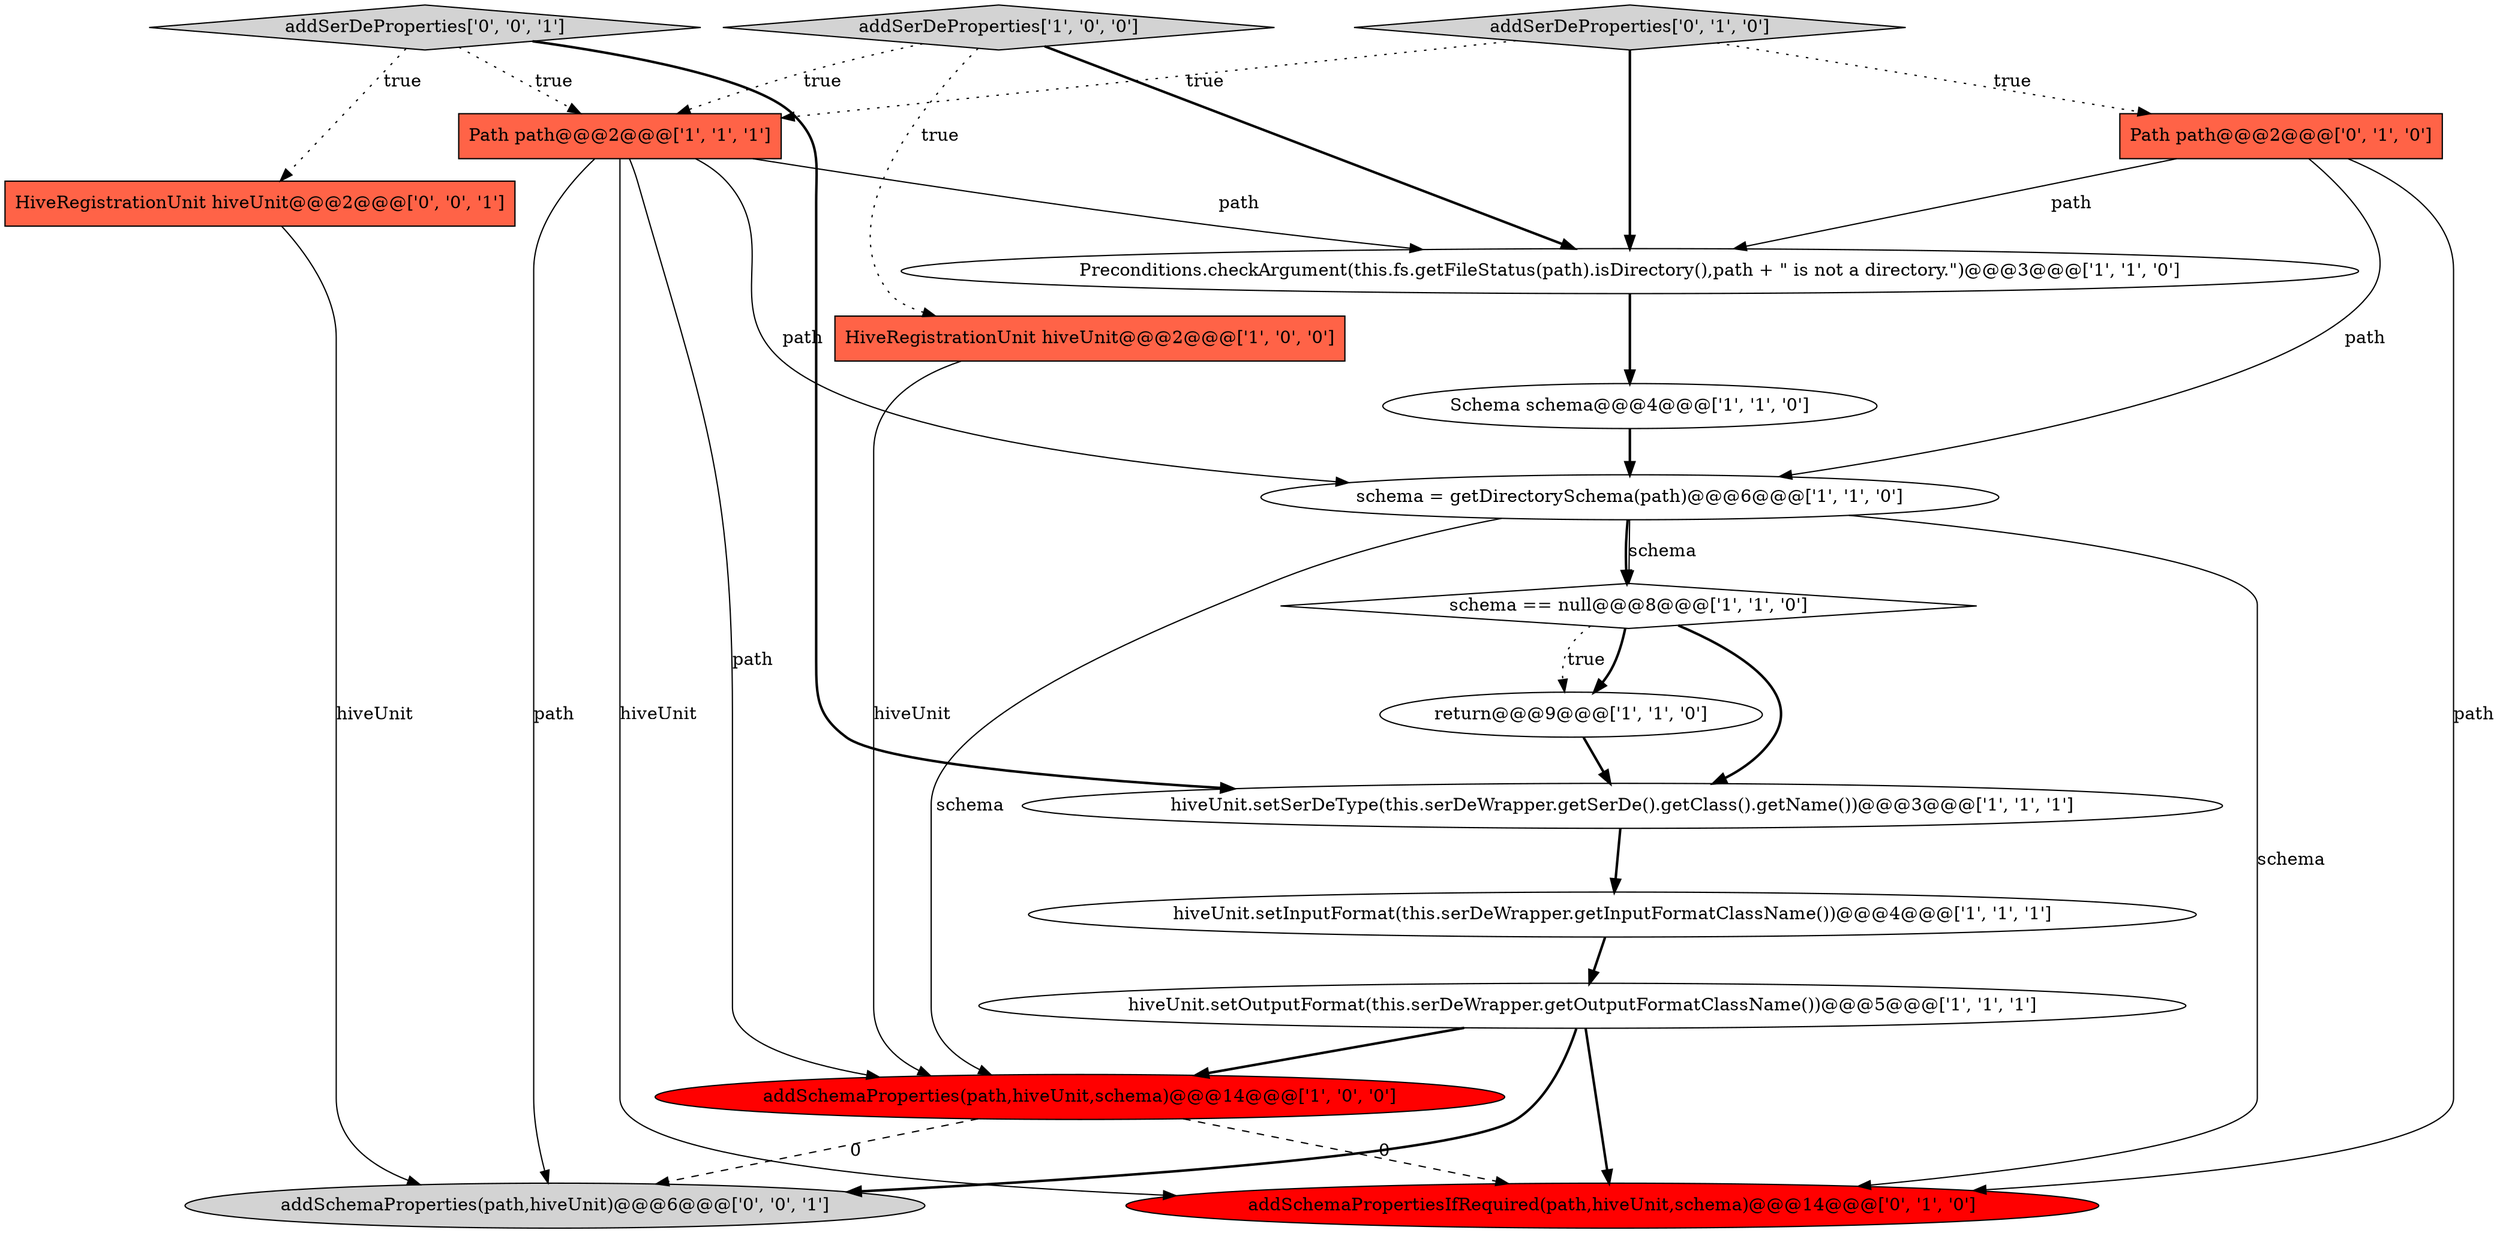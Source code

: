 digraph {
0 [style = filled, label = "schema == null@@@8@@@['1', '1', '0']", fillcolor = white, shape = diamond image = "AAA0AAABBB1BBB"];
9 [style = filled, label = "Path path@@@2@@@['1', '1', '1']", fillcolor = tomato, shape = box image = "AAA0AAABBB1BBB"];
12 [style = filled, label = "addSchemaPropertiesIfRequired(path,hiveUnit,schema)@@@14@@@['0', '1', '0']", fillcolor = red, shape = ellipse image = "AAA1AAABBB2BBB"];
13 [style = filled, label = "Path path@@@2@@@['0', '1', '0']", fillcolor = tomato, shape = box image = "AAA0AAABBB2BBB"];
4 [style = filled, label = "Schema schema@@@4@@@['1', '1', '0']", fillcolor = white, shape = ellipse image = "AAA0AAABBB1BBB"];
5 [style = filled, label = "hiveUnit.setSerDeType(this.serDeWrapper.getSerDe().getClass().getName())@@@3@@@['1', '1', '1']", fillcolor = white, shape = ellipse image = "AAA0AAABBB1BBB"];
11 [style = filled, label = "schema = getDirectorySchema(path)@@@6@@@['1', '1', '0']", fillcolor = white, shape = ellipse image = "AAA0AAABBB1BBB"];
10 [style = filled, label = "Preconditions.checkArgument(this.fs.getFileStatus(path).isDirectory(),path + \" is not a directory.\")@@@3@@@['1', '1', '0']", fillcolor = white, shape = ellipse image = "AAA0AAABBB1BBB"];
15 [style = filled, label = "HiveRegistrationUnit hiveUnit@@@2@@@['0', '0', '1']", fillcolor = tomato, shape = box image = "AAA0AAABBB3BBB"];
16 [style = filled, label = "addSerDeProperties['0', '0', '1']", fillcolor = lightgray, shape = diamond image = "AAA0AAABBB3BBB"];
17 [style = filled, label = "addSchemaProperties(path,hiveUnit)@@@6@@@['0', '0', '1']", fillcolor = lightgray, shape = ellipse image = "AAA0AAABBB3BBB"];
3 [style = filled, label = "hiveUnit.setOutputFormat(this.serDeWrapper.getOutputFormatClassName())@@@5@@@['1', '1', '1']", fillcolor = white, shape = ellipse image = "AAA0AAABBB1BBB"];
2 [style = filled, label = "hiveUnit.setInputFormat(this.serDeWrapper.getInputFormatClassName())@@@4@@@['1', '1', '1']", fillcolor = white, shape = ellipse image = "AAA0AAABBB1BBB"];
8 [style = filled, label = "addSchemaProperties(path,hiveUnit,schema)@@@14@@@['1', '0', '0']", fillcolor = red, shape = ellipse image = "AAA1AAABBB1BBB"];
14 [style = filled, label = "addSerDeProperties['0', '1', '0']", fillcolor = lightgray, shape = diamond image = "AAA0AAABBB2BBB"];
6 [style = filled, label = "addSerDeProperties['1', '0', '0']", fillcolor = lightgray, shape = diamond image = "AAA0AAABBB1BBB"];
7 [style = filled, label = "HiveRegistrationUnit hiveUnit@@@2@@@['1', '0', '0']", fillcolor = tomato, shape = box image = "AAA0AAABBB1BBB"];
1 [style = filled, label = "return@@@9@@@['1', '1', '0']", fillcolor = white, shape = ellipse image = "AAA0AAABBB1BBB"];
1->5 [style = bold, label=""];
9->11 [style = solid, label="path"];
9->8 [style = solid, label="path"];
15->17 [style = solid, label="hiveUnit"];
16->9 [style = dotted, label="true"];
7->8 [style = solid, label="hiveUnit"];
13->12 [style = solid, label="path"];
9->10 [style = solid, label="path"];
2->3 [style = bold, label=""];
11->8 [style = solid, label="schema"];
14->10 [style = bold, label=""];
8->12 [style = dashed, label="0"];
3->12 [style = bold, label=""];
14->13 [style = dotted, label="true"];
13->11 [style = solid, label="path"];
5->2 [style = bold, label=""];
11->0 [style = solid, label="schema"];
11->0 [style = bold, label=""];
11->12 [style = solid, label="schema"];
6->9 [style = dotted, label="true"];
0->1 [style = bold, label=""];
3->8 [style = bold, label=""];
6->10 [style = bold, label=""];
0->1 [style = dotted, label="true"];
13->10 [style = solid, label="path"];
10->4 [style = bold, label=""];
16->5 [style = bold, label=""];
6->7 [style = dotted, label="true"];
8->17 [style = dashed, label="0"];
3->17 [style = bold, label=""];
14->9 [style = dotted, label="true"];
4->11 [style = bold, label=""];
9->12 [style = solid, label="hiveUnit"];
9->17 [style = solid, label="path"];
0->5 [style = bold, label=""];
16->15 [style = dotted, label="true"];
}

